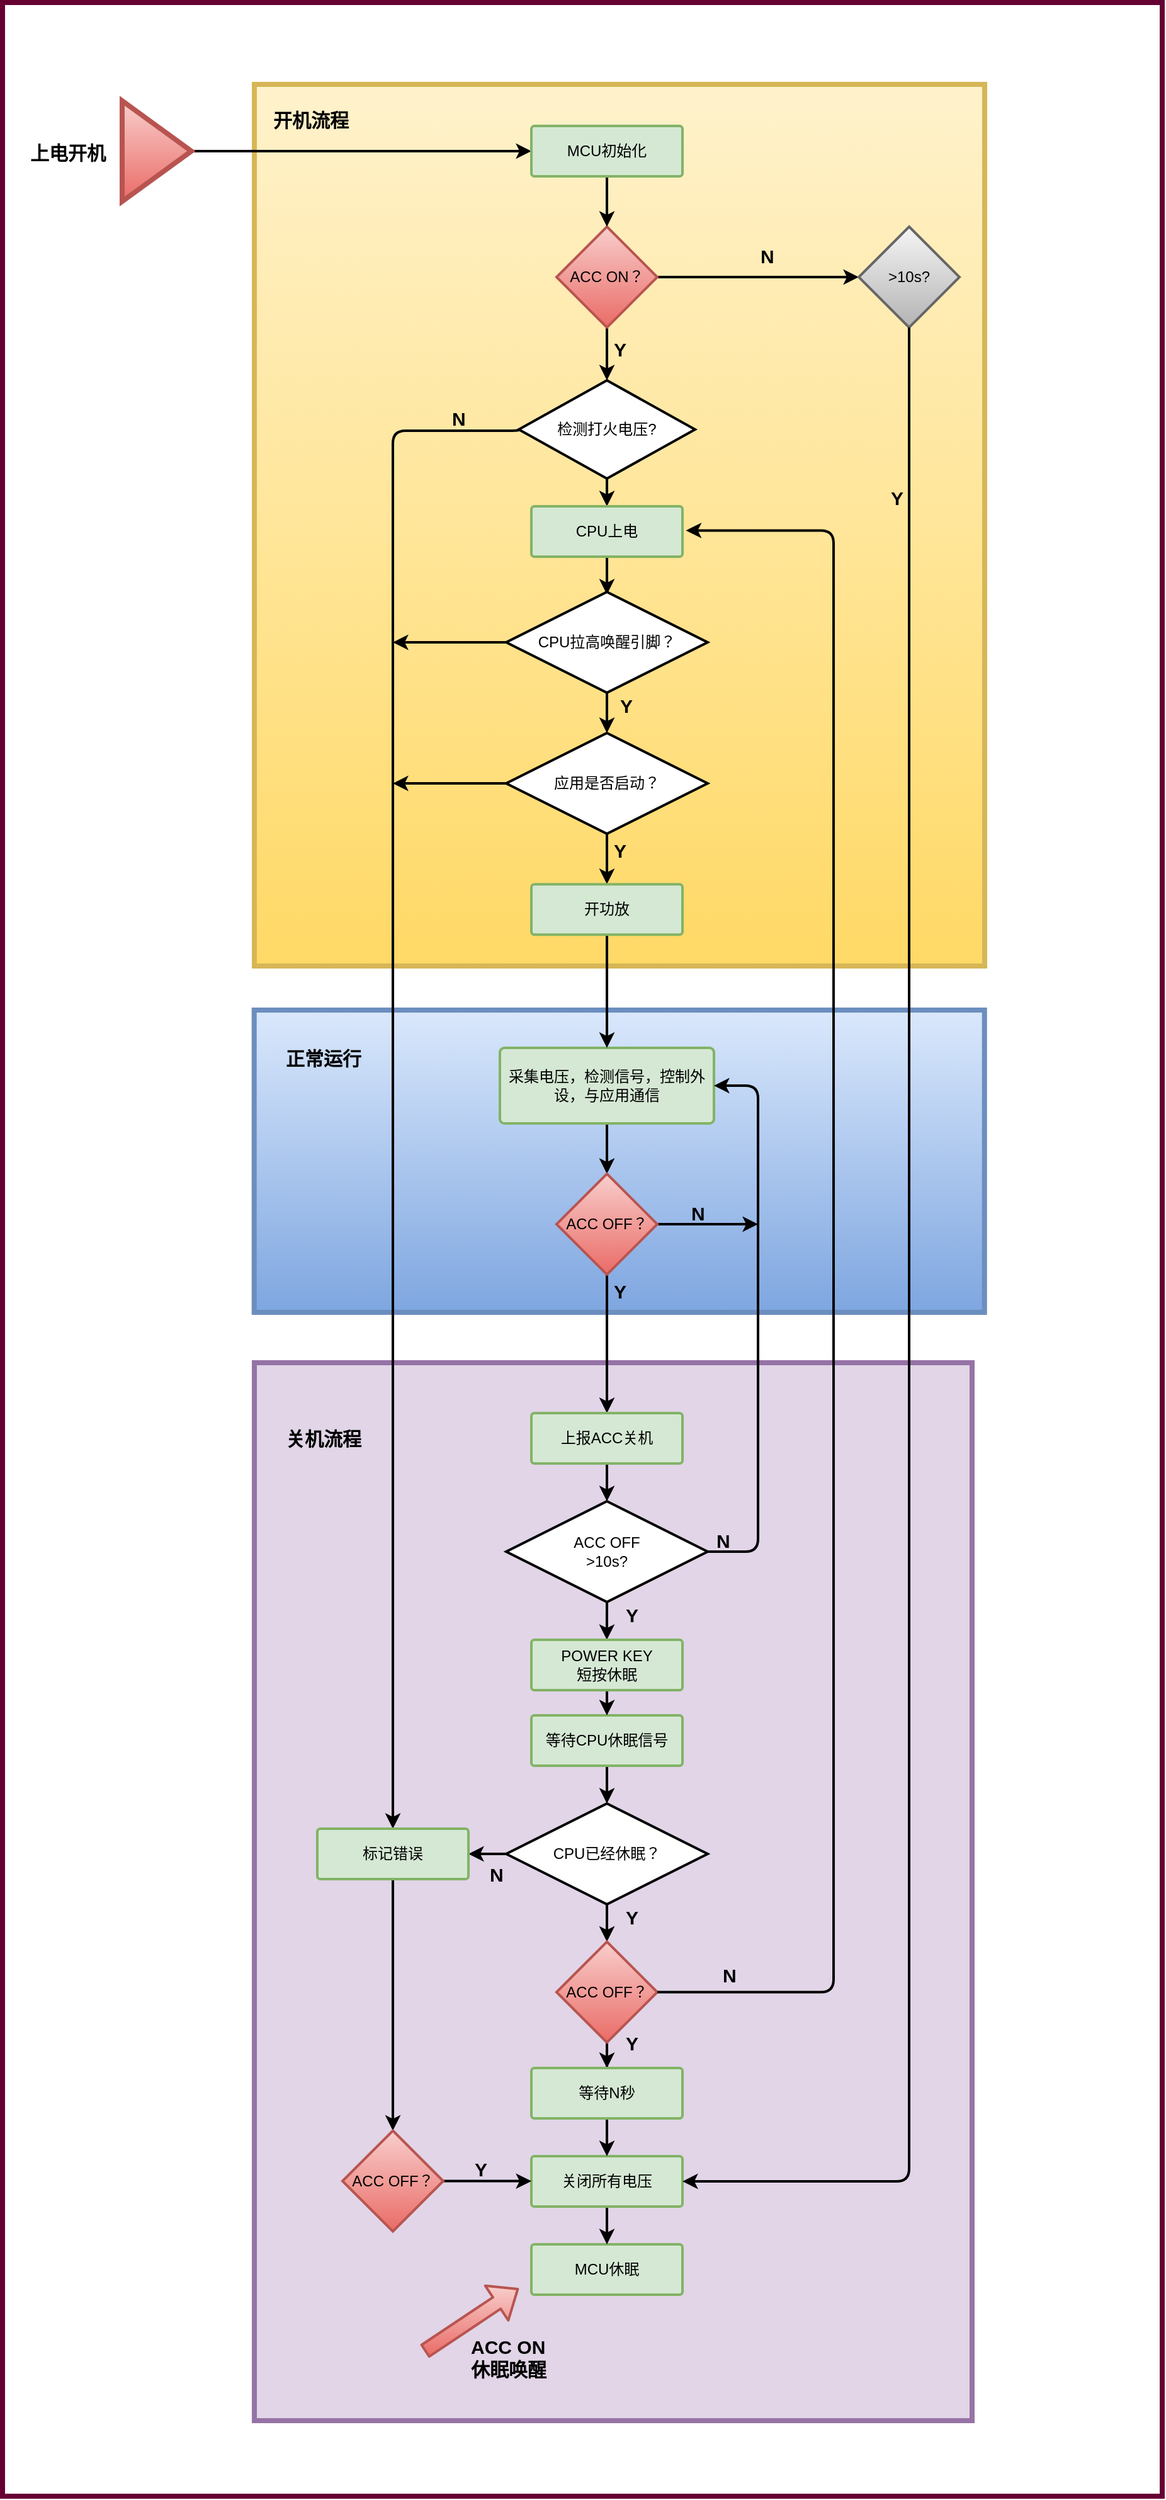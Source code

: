 <mxfile version="10.6.6" type="github"><diagram id="5452c4d5-2808-4cfa-bf48-c7e95f99c216" name="第 1 页"><mxGraphModel dx="961" dy="494" grid="1" gridSize="10" guides="1" tooltips="1" connect="1" arrows="1" fold="1" page="1" pageScale="1" pageWidth="1654" pageHeight="2336" background="#ffffff" math="0" shadow="0"><root><mxCell id="0"/><mxCell id="1" parent="0"/><mxCell id="168" value="" style="rounded=0;whiteSpace=wrap;html=1;labelBackgroundColor=none;strokeColor=#660033;strokeWidth=4;fillColor=none;gradientColor=none;fontFamily=Helvetica;fontSize=15;align=center;" parent="1" vertex="1"><mxGeometry x="200" y="120" width="921" height="1980" as="geometry"/></mxCell><mxCell id="124" value="" style="rounded=0;whiteSpace=wrap;html=1;labelBackgroundColor=none;strokeColor=#d6b656;strokeWidth=4;fillColor=#fff2cc;gradientColor=#ffd966;fontFamily=Helvetica;fontSize=15;align=center;" parent="1" vertex="1"><mxGeometry x="400" y="185" width="580" height="700" as="geometry"/></mxCell><mxCell id="126" value="" style="rounded=0;whiteSpace=wrap;html=1;labelBackgroundColor=none;strokeColor=#9673a6;strokeWidth=4;fillColor=#e1d5e7;fontFamily=Helvetica;fontSize=15;align=center;" parent="1" vertex="1"><mxGeometry x="400" y="1200" width="570" height="840" as="geometry"/></mxCell><mxCell id="125" value="" style="rounded=0;whiteSpace=wrap;html=1;labelBackgroundColor=none;strokeColor=#6c8ebf;strokeWidth=4;fillColor=#dae8fc;gradientColor=#7ea6e0;fontFamily=Helvetica;fontSize=15;align=center;" parent="1" vertex="1"><mxGeometry x="399.857" y="920" width="580" height="240" as="geometry"/></mxCell><mxCell id="13" style="edgeStyle=orthogonalEdgeStyle;rounded=0;html=1;endSize=6;jettySize=auto;orthogonalLoop=1;strokeWidth=2;fontFamily=Helvetica;entryX=0.5;entryY=0;entryPerimeter=0;" parent="1" source="2" target="3" edge="1"><mxGeometry relative="1" as="geometry"><mxPoint x="680" y="398" as="targetPoint"/></mxGeometry></mxCell><mxCell id="w2s6LgRouyM42ttrvnSr-216" value="" style="edgeStyle=orthogonalEdgeStyle;rounded=0;orthogonalLoop=1;jettySize=auto;html=1;strokeWidth=2;entryX=0;entryY=0.5;entryDx=0;entryDy=0;" edge="1" parent="1" source="2" target="7"><mxGeometry relative="1" as="geometry"><mxPoint x="800" y="338" as="targetPoint"/></mxGeometry></mxCell><mxCell id="2" value="&lt;font style=&quot;vertical-align: inherit&quot;&gt;&lt;font style=&quot;vertical-align: inherit&quot;&gt;ACC ON？&lt;/font&gt;&lt;/font&gt;" style="rhombus;whiteSpace=wrap;html=1;strokeWidth=2;fillColor=#f8cecc;fontFamily=Helvetica;align=center;strokeColor=#b85450;gradientColor=#ea6b66;" parent="1" vertex="1"><mxGeometry x="640" y="298" width="80" height="80" as="geometry"/></mxCell><mxCell id="3" value="&lt;font style=&quot;vertical-align: inherit&quot;&gt;&lt;font style=&quot;vertical-align: inherit&quot;&gt;&lt;font style=&quot;vertical-align: inherit&quot;&gt;&lt;font style=&quot;vertical-align: inherit&quot;&gt;&lt;font style=&quot;vertical-align: inherit&quot;&gt;&lt;font style=&quot;vertical-align: inherit&quot;&gt;&lt;font style=&quot;vertical-align: inherit&quot;&gt;&lt;font style=&quot;vertical-align: inherit&quot;&gt;检测打火电压?&lt;/font&gt;&lt;/font&gt;&lt;/font&gt;&lt;/font&gt;&lt;/font&gt;&lt;/font&gt;&lt;/font&gt;&lt;/font&gt;" style="strokeWidth=2;html=1;shape=mxgraph.flowchart.decision;whiteSpace=wrap;fillColor=#ffffff;fontFamily=Helvetica;align=center;strokeColor=#000000;" parent="1" vertex="1"><mxGeometry x="610" y="420" width="140" height="78" as="geometry"/></mxCell><mxCell id="19" style="edgeStyle=orthogonalEdgeStyle;rounded=0;html=1;endSize=6;jettySize=auto;orthogonalLoop=1;strokeWidth=2;fontFamily=Helvetica;" parent="1" source="4" edge="1"><mxGeometry relative="1" as="geometry"><mxPoint x="680" y="590" as="targetPoint"/></mxGeometry></mxCell><mxCell id="w2s6LgRouyM42ttrvnSr-178" value="" style="edgeStyle=orthogonalEdgeStyle;rounded=0;orthogonalLoop=1;jettySize=auto;html=1;entryX=0.5;entryY=0;entryDx=0;entryDy=0;entryPerimeter=0;strokeWidth=2;" edge="1" parent="1" source="3" target="4"><mxGeometry relative="1" as="geometry"><mxPoint x="680" y="518" as="targetPoint"/></mxGeometry></mxCell><mxCell id="4" value="&lt;font style=&quot;vertical-align: inherit&quot;&gt;&lt;font style=&quot;vertical-align: inherit&quot;&gt;CPU上电&lt;/font&gt;&lt;/font&gt;" style="strokeWidth=2;html=1;shape=mxgraph.flowchart.process;whiteSpace=wrap;fillColor=#d5e8d4;fontFamily=Helvetica;align=center;strokeColor=#82b366;" parent="1" vertex="1"><mxGeometry x="620" y="520" width="120" height="40" as="geometry"/></mxCell><mxCell id="39" style="edgeStyle=orthogonalEdgeStyle;rounded=0;html=1;endSize=6;jettySize=auto;orthogonalLoop=1;strokeWidth=2;fontFamily=Helvetica;" parent="1" source="5" edge="1"><mxGeometry relative="1" as="geometry"><mxPoint x="680" y="700" as="targetPoint"/></mxGeometry></mxCell><mxCell id="w2s6LgRouyM42ttrvnSr-213" value="" style="edgeStyle=orthogonalEdgeStyle;rounded=0;orthogonalLoop=1;jettySize=auto;html=1;strokeWidth=2;" edge="1" parent="1" source="5"><mxGeometry relative="1" as="geometry"><mxPoint x="510" y="628" as="targetPoint"/></mxGeometry></mxCell><mxCell id="5" value="CPU拉高唤醒引脚？" style="strokeWidth=2;html=1;shape=mxgraph.flowchart.decision;whiteSpace=wrap;fillColor=#ffffff;fontFamily=Helvetica;align=center;strokeColor=#000000;" parent="1" vertex="1"><mxGeometry x="600" y="588" width="160" height="80" as="geometry"/></mxCell><mxCell id="7" value="&amp;gt;10s?" style="rhombus;whiteSpace=wrap;html=1;strokeWidth=2;fillColor=#f5f5f5;fontFamily=Helvetica;align=center;strokeColor=#666666;gradientColor=#b3b3b3;" parent="1" vertex="1"><mxGeometry x="880" y="298" width="80" height="80" as="geometry"/></mxCell><mxCell id="21" value="Y" style="text;html=1;resizable=0;points=[];autosize=1;align=center;verticalAlign=middle;spacingTop=-4;fontFamily=Helvetica;labelPosition=center;verticalLabelPosition=middle;strokeWidth=2;fontSize=15;fontStyle=1" parent="1" vertex="1"><mxGeometry x="680" y="392" width="20" height="10" as="geometry"/></mxCell><mxCell id="25" value="&lt;span style=&quot;font-size: 15px;&quot;&gt;N&lt;/span&gt;" style="text;html=1;resizable=0;points=[];autosize=1;align=left;verticalAlign=top;spacingTop=-4;fontFamily=Helvetica;strokeWidth=2;fontSize=15;fontStyle=1" parent="1" vertex="1"><mxGeometry x="800" y="310" width="30" height="20" as="geometry"/></mxCell><mxCell id="41" style="edgeStyle=orthogonalEdgeStyle;rounded=0;html=1;endSize=6;jettySize=auto;orthogonalLoop=1;strokeWidth=2;fontFamily=Helvetica;" parent="1" source="27" target="40" edge="1"><mxGeometry relative="1" as="geometry"/></mxCell><mxCell id="27" value="&lt;font style=&quot;vertical-align: inherit&quot;&gt;&lt;font style=&quot;vertical-align: inherit&quot;&gt;&lt;font style=&quot;vertical-align: inherit&quot;&gt;&lt;font style=&quot;vertical-align: inherit&quot;&gt;采集电压，检测信号，控制外设，与应用通信&lt;/font&gt;&lt;/font&gt;&lt;/font&gt;&lt;/font&gt;&lt;br&gt;" style="strokeWidth=2;html=1;shape=mxgraph.flowchart.process;whiteSpace=wrap;fillColor=#d5e8d4;fontFamily=Helvetica;align=center;strokeColor=#82b366;" parent="1" vertex="1"><mxGeometry x="595" y="950" width="170" height="60" as="geometry"/></mxCell><mxCell id="95" style="edgeStyle=orthogonalEdgeStyle;rounded=0;html=1;entryX=0.5;entryY=0;entryPerimeter=0;endSize=6;jettySize=auto;orthogonalLoop=1;strokeWidth=2;fontFamily=Helvetica;fontSize=15;" parent="1" source="40" target="71" edge="1"><mxGeometry relative="1" as="geometry"><mxPoint x="679.833" y="1309.667" as="targetPoint"/></mxGeometry></mxCell><mxCell id="w2s6LgRouyM42ttrvnSr-221" value="" style="edgeStyle=orthogonalEdgeStyle;rounded=0;orthogonalLoop=1;jettySize=auto;html=1;strokeWidth=2;" edge="1" parent="1" source="40"><mxGeometry relative="1" as="geometry"><mxPoint x="800" y="1090" as="targetPoint"/></mxGeometry></mxCell><mxCell id="40" value="&lt;font style=&quot;vertical-align: inherit&quot;&gt;&lt;font style=&quot;vertical-align: inherit&quot;&gt;&lt;font style=&quot;vertical-align: inherit&quot;&gt;&lt;font style=&quot;vertical-align: inherit&quot;&gt;ACC OFF？&lt;/font&gt;&lt;/font&gt;&lt;/font&gt;&lt;/font&gt;" style="rhombus;whiteSpace=wrap;html=1;strokeWidth=2;fillColor=#f8cecc;fontFamily=Helvetica;align=center;strokeColor=#b85450;gradientColor=#ea6b66;" parent="1" vertex="1"><mxGeometry x="640" y="1050" width="80" height="80" as="geometry"/></mxCell><mxCell id="161" style="edgeStyle=orthogonalEdgeStyle;rounded=1;html=1;entryX=0.25;entryY=1;endSize=6;jettySize=auto;orthogonalLoop=1;strokeWidth=2;fontFamily=Helvetica;fontSize=15;exitX=0.5;exitY=1;exitDx=0;exitDy=0;exitPerimeter=0;entryDx=0;entryDy=0;" parent="1" edge="1" source="qI7u0SJzhfAtIiUKy6f_-194"><mxGeometry relative="1" as="geometry"><mxPoint x="679.759" y="1399.759" as="sourcePoint"/><mxPoint x="679.944" y="1420.056" as="targetPoint"/></mxGeometry></mxCell><mxCell id="160" style="edgeStyle=orthogonalEdgeStyle;rounded=1;html=1;entryX=0.5;entryY=0;endSize=6;jettySize=auto;orthogonalLoop=1;strokeWidth=2;fontFamily=Helvetica;fontSize=15;entryDx=0;entryDy=0;entryPerimeter=0;" parent="1" source="71" edge="1" target="qI7u0SJzhfAtIiUKy6f_-194"><mxGeometry relative="1" as="geometry"><mxPoint x="679.759" y="1319.931" as="targetPoint"/></mxGeometry></mxCell><mxCell id="71" value="上报ACC关机" style="strokeWidth=2;html=1;shape=mxgraph.flowchart.process;whiteSpace=wrap;fillColor=#d5e8d4;fontFamily=Helvetica;align=center;strokeColor=#82b366;" parent="1" vertex="1"><mxGeometry x="620" y="1240" width="120" height="40" as="geometry"/></mxCell><mxCell id="77" value="MCU休眠" style="strokeWidth=2;html=1;shape=mxgraph.flowchart.process;whiteSpace=wrap;fillColor=#d5e8d4;fontFamily=Helvetica;align=center;strokeColor=#82b366;" parent="1" vertex="1"><mxGeometry x="620" y="1900" width="120" height="40" as="geometry"/></mxCell><mxCell id="w2s6LgRouyM42ttrvnSr-183" value="" style="edgeStyle=orthogonalEdgeStyle;rounded=0;orthogonalLoop=1;jettySize=auto;html=1;strokeWidth=2;" edge="1" parent="1" source="84" target="w2s6LgRouyM42ttrvnSr-182"><mxGeometry relative="1" as="geometry"/></mxCell><mxCell id="84" value="&lt;font style=&quot;vertical-align: inherit&quot;&gt;&lt;font style=&quot;vertical-align: inherit&quot;&gt;&lt;font style=&quot;vertical-align: inherit&quot;&gt;&lt;font style=&quot;vertical-align: inherit&quot;&gt;等待CPU休眠信号&lt;/font&gt;&lt;/font&gt;&lt;/font&gt;&lt;/font&gt;" style="strokeWidth=2;html=1;shape=mxgraph.flowchart.process;whiteSpace=wrap;fillColor=#d5e8d4;fontFamily=Helvetica;align=center;strokeColor=#82b366;" parent="1" vertex="1"><mxGeometry x="620" y="1480" width="120" height="40" as="geometry"/></mxCell><mxCell id="w2s6LgRouyM42ttrvnSr-211" value="" style="edgeStyle=orthogonalEdgeStyle;rounded=0;orthogonalLoop=1;jettySize=auto;html=1;strokeWidth=2;" edge="1" parent="1" source="85"><mxGeometry relative="1" as="geometry"><mxPoint x="680" y="1900" as="targetPoint"/></mxGeometry></mxCell><mxCell id="85" value="关闭所有电压" style="strokeWidth=2;html=1;shape=mxgraph.flowchart.process;whiteSpace=wrap;fillColor=#d5e8d4;fontFamily=Helvetica;align=center;strokeColor=#82b366;" parent="1" vertex="1"><mxGeometry x="620" y="1830" width="120" height="40" as="geometry"/></mxCell><mxCell id="121" value="Y" style="text;html=1;resizable=0;points=[];autosize=1;align=center;verticalAlign=middle;spacingTop=-4;fontFamily=Helvetica;labelPosition=center;verticalLabelPosition=middle;strokeWidth=2;fontSize=15;fontStyle=1" parent="1" vertex="1"><mxGeometry x="900" y="510" width="20" height="10" as="geometry"/></mxCell><mxCell id="127" value="" style="shape=flexArrow;endArrow=classic;html=1;fillColor=#f8cecc;strokeWidth=2;fontFamily=Helvetica;fontSize=15;strokeColor=#b85450;gradientColor=#ea6b66;" parent="1" edge="1"><mxGeometry width="50" height="50" relative="1" as="geometry"><mxPoint x="535" y="1985" as="sourcePoint"/><mxPoint x="610" y="1935" as="targetPoint"/></mxGeometry></mxCell><mxCell id="128" value="&lt;b&gt;&lt;font style=&quot;vertical-align: inherit&quot;&gt;&lt;font style=&quot;vertical-align: inherit&quot;&gt;ACC ON&lt;br&gt;休眠唤醒&lt;br&gt;&lt;/font&gt;&lt;/font&gt;&lt;/b&gt;" style="text;html=1;resizable=0;points=[];autosize=1;align=left;verticalAlign=top;spacingTop=-4;fontSize=15;fontFamily=Helvetica;" parent="1" vertex="1"><mxGeometry x="570" y="1970" width="80" height="40" as="geometry"/></mxCell><mxCell id="132" style="edgeStyle=orthogonalEdgeStyle;rounded=0;html=1;endSize=6;jettySize=auto;orthogonalLoop=1;strokeWidth=2;fontFamily=Helvetica;fontSize=15;entryX=0;entryY=0.5;entryPerimeter=0;" parent="1" source="129" target="133" edge="1"><mxGeometry relative="1" as="geometry"><mxPoint x="475" y="238" as="targetPoint"/></mxGeometry></mxCell><mxCell id="129" value="" style="triangle;whiteSpace=wrap;html=1;labelBackgroundColor=none;strokeColor=#b85450;strokeWidth=4;fillColor=#f8cecc;gradientColor=#ea6b66;fontFamily=Helvetica;fontSize=15;align=center;" parent="1" vertex="1"><mxGeometry x="295" y="198" width="55" height="80" as="geometry"/></mxCell><mxCell id="130" value="&lt;b&gt;上电开机&lt;/b&gt;" style="text;html=1;resizable=0;points=[];autosize=1;align=left;verticalAlign=top;spacingTop=-4;fontSize=15;fontFamily=Helvetica;" parent="1" vertex="1"><mxGeometry x="220" y="228" width="90" height="20" as="geometry"/></mxCell><mxCell id="135" style="edgeStyle=orthogonalEdgeStyle;rounded=0;html=1;endSize=6;jettySize=auto;orthogonalLoop=1;strokeWidth=2;fontFamily=Helvetica;fontSize=15;" parent="1" source="133" target="2" edge="1"><mxGeometry relative="1" as="geometry"/></mxCell><mxCell id="133" value="MCU初始化" style="strokeWidth=2;html=1;shape=mxgraph.flowchart.process;whiteSpace=wrap;fillColor=#d5e8d4;fontFamily=Helvetica;align=center;strokeColor=#82b366;" parent="1" vertex="1"><mxGeometry x="620" y="218" width="120" height="40" as="geometry"/></mxCell><mxCell id="137" value="&lt;b&gt;开机流程&lt;/b&gt;" style="text;html=1;strokeColor=none;fillColor=none;align=center;verticalAlign=middle;whiteSpace=wrap;rounded=0;labelBackgroundColor=none;fontFamily=Helvetica;fontSize=15;" parent="1" vertex="1"><mxGeometry x="400" y="198" width="90" height="30" as="geometry"/></mxCell><mxCell id="145" value="&lt;span style=&quot;font-size: 15px;&quot;&gt;N&lt;/span&gt;" style="text;html=1;resizable=0;points=[];autosize=1;align=left;verticalAlign=top;spacingTop=-4;fontFamily=Helvetica;strokeWidth=2;fontSize=15;fontStyle=1" parent="1" vertex="1"><mxGeometry x="555" y="439" width="30" height="20" as="geometry"/></mxCell><mxCell id="150" value="Y" style="text;html=1;resizable=0;points=[];autosize=1;align=center;verticalAlign=middle;spacingTop=-4;fontFamily=Helvetica;labelPosition=center;verticalLabelPosition=middle;strokeWidth=2;fontSize=15;fontStyle=1" parent="1" vertex="1"><mxGeometry x="680" y="790" width="20" height="10" as="geometry"/></mxCell><mxCell id="152" value="&lt;b&gt;正常运行&lt;/b&gt;" style="text;html=1;strokeColor=none;fillColor=none;align=center;verticalAlign=middle;whiteSpace=wrap;rounded=0;labelBackgroundColor=none;fontFamily=Helvetica;fontSize=15;" parent="1" vertex="1"><mxGeometry x="410" y="943" width="90" height="30" as="geometry"/></mxCell><mxCell id="153" value="&lt;b&gt;关机流程&lt;/b&gt;" style="text;html=1;strokeColor=none;fillColor=none;align=center;verticalAlign=middle;whiteSpace=wrap;rounded=0;labelBackgroundColor=none;fontFamily=Helvetica;fontSize=15;" parent="1" vertex="1"><mxGeometry x="410" y="1245" width="90" height="30" as="geometry"/></mxCell><mxCell id="162" style="edgeStyle=orthogonalEdgeStyle;rounded=1;html=1;entryX=0.5;entryY=0;entryPerimeter=0;endSize=6;jettySize=auto;orthogonalLoop=1;strokeWidth=2;fontFamily=Helvetica;fontSize=15;" parent="1" source="158" target="84" edge="1"><mxGeometry relative="1" as="geometry"/></mxCell><mxCell id="158" value="&lt;span&gt;&lt;font style=&quot;vertical-align: inherit&quot;&gt;&lt;font style=&quot;vertical-align: inherit&quot;&gt;POWER KEY&lt;br&gt;短按休眠&lt;br&gt;&lt;/font&gt;&lt;/font&gt;&lt;/span&gt;" style="strokeWidth=2;html=1;shape=mxgraph.flowchart.process;whiteSpace=wrap;fillColor=#d5e8d4;fontFamily=Helvetica;align=center;strokeColor=#82b366;" parent="1" vertex="1"><mxGeometry x="620" y="1420" width="120" height="40" as="geometry"/></mxCell><mxCell id="164" value="N" style="text;html=1;resizable=0;points=[];autosize=1;align=left;verticalAlign=top;spacingTop=-4;fontFamily=Helvetica;fontSize=15;fontStyle=1" parent="1" vertex="1"><mxGeometry x="765" y="1330" width="30" height="10" as="geometry"/></mxCell><mxCell id="120" value="" style="edgeStyle=elbowEdgeStyle;elbow=horizontal;endArrow=classic;html=1;strokeWidth=2;fontFamily=Helvetica;fontSize=15;entryX=1;entryY=0.5;entryPerimeter=0;exitX=0.5;exitY=1;" parent="1" source="7" target="85" edge="1"><mxGeometry width="50" height="50" relative="1" as="geometry"><mxPoint x="900" y="380" as="sourcePoint"/><mxPoint x="790" y="1730" as="targetPoint"/><Array as="points"><mxPoint x="920" y="590"/><mxPoint x="900" y="1630"/></Array></mxGeometry></mxCell><mxCell id="qI7u0SJzhfAtIiUKy6f_-200" style="edgeStyle=orthogonalEdgeStyle;rounded=0;html=1;jettySize=auto;orthogonalLoop=1;strokeWidth=2;" parent="1" source="qI7u0SJzhfAtIiUKy6f_-174" edge="1"><mxGeometry relative="1" as="geometry"><mxPoint x="680" y="820" as="targetPoint"/></mxGeometry></mxCell><mxCell id="w2s6LgRouyM42ttrvnSr-193" value="" style="edgeStyle=orthogonalEdgeStyle;rounded=0;orthogonalLoop=1;jettySize=auto;html=1;strokeWidth=2;" edge="1" parent="1" source="qI7u0SJzhfAtIiUKy6f_-174"><mxGeometry relative="1" as="geometry"><mxPoint x="510" y="740" as="targetPoint"/></mxGeometry></mxCell><mxCell id="qI7u0SJzhfAtIiUKy6f_-174" value="应用是否启动？" style="strokeWidth=2;html=1;shape=mxgraph.flowchart.decision;whiteSpace=wrap;fillColor=#ffffff;fontFamily=Helvetica;align=center;strokeColor=#000000;" parent="1" vertex="1"><mxGeometry x="600" y="700" width="160" height="80" as="geometry"/></mxCell><mxCell id="qI7u0SJzhfAtIiUKy6f_-192" value="" style="edgeStyle=orthogonalEdgeStyle;rounded=0;html=1;jettySize=auto;orthogonalLoop=1;strokeWidth=2;entryX=0.5;entryY=0;entryPerimeter=0;" parent="1" source="qI7u0SJzhfAtIiUKy6f_-178" target="27" edge="1"><mxGeometry relative="1" as="geometry"><mxPoint x="680" y="1020.143" as="targetPoint"/></mxGeometry></mxCell><mxCell id="qI7u0SJzhfAtIiUKy6f_-178" value="开功放" style="strokeWidth=2;html=1;shape=mxgraph.flowchart.process;whiteSpace=wrap;fillColor=#d5e8d4;fontFamily=Helvetica;align=center;strokeColor=#82b366;" parent="1" vertex="1"><mxGeometry x="620" y="820.143" width="120" height="40" as="geometry"/></mxCell><mxCell id="qI7u0SJzhfAtIiUKy6f_-194" value="ACC OFF&lt;br&gt;&amp;gt;10s?&lt;br&gt;" style="strokeWidth=2;html=1;shape=mxgraph.flowchart.decision;whiteSpace=wrap;fillColor=#ffffff;fontFamily=Helvetica;align=center;strokeColor=#000000;" parent="1" vertex="1"><mxGeometry x="600" y="1310" width="160" height="80" as="geometry"/></mxCell><mxCell id="qI7u0SJzhfAtIiUKy6f_-197" value="" style="edgeStyle=elbowEdgeStyle;elbow=horizontal;endArrow=classic;html=1;strokeWidth=2;entryX=1;entryY=0.5;entryDx=0;entryDy=0;exitX=1;exitY=0.5;exitDx=0;exitDy=0;exitPerimeter=0;entryPerimeter=0;" parent="1" edge="1" target="27" source="qI7u0SJzhfAtIiUKy6f_-194"><mxGeometry width="50" height="50" relative="1" as="geometry"><mxPoint x="760" y="1320" as="sourcePoint"/><mxPoint x="720" y="1110" as="targetPoint"/><Array as="points"><mxPoint x="800" y="1280"/></Array></mxGeometry></mxCell><mxCell id="w2s6LgRouyM42ttrvnSr-181" value="Y" style="text;html=1;resizable=0;points=[];autosize=1;align=center;verticalAlign=middle;spacingTop=-4;fontFamily=Helvetica;labelPosition=center;verticalLabelPosition=middle;strokeWidth=2;fontSize=15;fontStyle=1" vertex="1" parent="1"><mxGeometry x="685" y="675" width="20" height="10" as="geometry"/></mxCell><mxCell id="w2s6LgRouyM42ttrvnSr-186" value="" style="edgeStyle=orthogonalEdgeStyle;rounded=0;orthogonalLoop=1;jettySize=auto;html=1;strokeWidth=2;entryX=0.5;entryY=0;entryDx=0;entryDy=0;" edge="1" parent="1" source="w2s6LgRouyM42ttrvnSr-182" target="w2s6LgRouyM42ttrvnSr-202"><mxGeometry relative="1" as="geometry"><mxPoint x="680" y="1700" as="targetPoint"/><Array as="points"/></mxGeometry></mxCell><mxCell id="w2s6LgRouyM42ttrvnSr-191" value="" style="edgeStyle=orthogonalEdgeStyle;rounded=0;orthogonalLoop=1;jettySize=auto;html=1;strokeWidth=2;" edge="1" parent="1" source="w2s6LgRouyM42ttrvnSr-182" target="w2s6LgRouyM42ttrvnSr-189"><mxGeometry relative="1" as="geometry"/></mxCell><mxCell id="w2s6LgRouyM42ttrvnSr-182" value="&lt;font style=&quot;vertical-align: inherit&quot;&gt;&lt;font style=&quot;vertical-align: inherit&quot;&gt;CPU已经休眠？&lt;/font&gt;&lt;/font&gt;&lt;br&gt;" style="strokeWidth=2;html=1;shape=mxgraph.flowchart.decision;whiteSpace=wrap;fillColor=#ffffff;fontFamily=Helvetica;align=center;strokeColor=#000000;" vertex="1" parent="1"><mxGeometry x="600" y="1550" width="160" height="80" as="geometry"/></mxCell><mxCell id="w2s6LgRouyM42ttrvnSr-187" value="Y" style="text;html=1;strokeColor=none;fillColor=none;align=center;verticalAlign=middle;whiteSpace=wrap;rounded=0;labelBackgroundColor=none;fontFamily=Helvetica;fontSize=15;fontStyle=1" vertex="1" parent="1"><mxGeometry x="680" y="1630" width="40" height="20" as="geometry"/></mxCell><mxCell id="w2s6LgRouyM42ttrvnSr-188" value="" style="edgeStyle=segmentEdgeStyle;endArrow=classic;html=1;strokeWidth=2;entryX=0.5;entryY=0;entryDx=0;entryDy=0;entryPerimeter=0;exitX=0;exitY=0.5;exitDx=0;exitDy=0;exitPerimeter=0;" edge="1" parent="1" source="3" target="w2s6LgRouyM42ttrvnSr-189"><mxGeometry width="50" height="50" relative="1" as="geometry"><mxPoint x="600" y="460" as="sourcePoint"/><mxPoint x="510" y="1530" as="targetPoint"/><Array as="points"><mxPoint x="610" y="460"/><mxPoint x="510" y="460"/></Array></mxGeometry></mxCell><mxCell id="w2s6LgRouyM42ttrvnSr-194" value="" style="edgeStyle=orthogonalEdgeStyle;rounded=0;orthogonalLoop=1;jettySize=auto;html=1;strokeWidth=2;" edge="1" parent="1" source="w2s6LgRouyM42ttrvnSr-189" target="w2s6LgRouyM42ttrvnSr-190"><mxGeometry relative="1" as="geometry"/></mxCell><mxCell id="w2s6LgRouyM42ttrvnSr-189" value="&lt;font style=&quot;vertical-align: inherit&quot;&gt;&lt;font style=&quot;vertical-align: inherit&quot;&gt;标记错误&lt;/font&gt;&lt;/font&gt;" style="strokeWidth=2;html=1;shape=mxgraph.flowchart.process;whiteSpace=wrap;fillColor=#d5e8d4;fontFamily=Helvetica;align=center;strokeColor=#82b366;" vertex="1" parent="1"><mxGeometry x="450" y="1570" width="120" height="40" as="geometry"/></mxCell><mxCell id="w2s6LgRouyM42ttrvnSr-212" value="" style="edgeStyle=orthogonalEdgeStyle;rounded=0;orthogonalLoop=1;jettySize=auto;html=1;strokeWidth=2;" edge="1" parent="1" source="w2s6LgRouyM42ttrvnSr-190" target="85"><mxGeometry relative="1" as="geometry"><Array as="points"><mxPoint x="600" y="1850"/><mxPoint x="600" y="1850"/></Array></mxGeometry></mxCell><mxCell id="w2s6LgRouyM42ttrvnSr-190" value="&lt;font style=&quot;vertical-align: inherit&quot;&gt;&lt;font style=&quot;vertical-align: inherit&quot;&gt;ACC OFF？&lt;/font&gt;&lt;/font&gt;" style="rhombus;whiteSpace=wrap;html=1;strokeWidth=2;fillColor=#f8cecc;fontFamily=Helvetica;align=center;strokeColor=#b85450;gradientColor=#ea6b66;" vertex="1" parent="1"><mxGeometry x="470" y="1809.759" width="80" height="80" as="geometry"/></mxCell><mxCell id="w2s6LgRouyM42ttrvnSr-196" value="N" style="text;html=1;resizable=0;points=[];autosize=1;align=left;verticalAlign=top;spacingTop=-4;fontFamily=Helvetica;fontSize=15;fontStyle=1" vertex="1" parent="1"><mxGeometry x="585" y="1595" width="30" height="10" as="geometry"/></mxCell><mxCell id="w2s6LgRouyM42ttrvnSr-207" value="" style="edgeStyle=orthogonalEdgeStyle;rounded=0;orthogonalLoop=1;jettySize=auto;html=1;strokeWidth=2;entryX=0.5;entryY=0;entryDx=0;entryDy=0;entryPerimeter=0;" edge="1" parent="1" source="w2s6LgRouyM42ttrvnSr-202" target="w2s6LgRouyM42ttrvnSr-203"><mxGeometry relative="1" as="geometry"><mxPoint x="680" y="1819.759" as="targetPoint"/></mxGeometry></mxCell><mxCell id="w2s6LgRouyM42ttrvnSr-202" value="&lt;font style=&quot;vertical-align: inherit&quot;&gt;&lt;font style=&quot;vertical-align: inherit&quot;&gt;ACC OFF？&lt;/font&gt;&lt;/font&gt;" style="rhombus;whiteSpace=wrap;html=1;strokeWidth=2;fillColor=#f8cecc;fontFamily=Helvetica;align=center;strokeColor=#b85450;gradientColor=#ea6b66;" vertex="1" parent="1"><mxGeometry x="640" y="1659.759" width="80" height="80" as="geometry"/></mxCell><mxCell id="w2s6LgRouyM42ttrvnSr-210" value="" style="edgeStyle=orthogonalEdgeStyle;rounded=0;orthogonalLoop=1;jettySize=auto;html=1;strokeWidth=2;" edge="1" parent="1" source="w2s6LgRouyM42ttrvnSr-203"><mxGeometry relative="1" as="geometry"><mxPoint x="680" y="1830" as="targetPoint"/></mxGeometry></mxCell><mxCell id="w2s6LgRouyM42ttrvnSr-203" value="&lt;font style=&quot;vertical-align: inherit&quot;&gt;&lt;font style=&quot;vertical-align: inherit&quot;&gt;&lt;font style=&quot;vertical-align: inherit&quot;&gt;&lt;font style=&quot;vertical-align: inherit&quot;&gt;等待N秒&lt;/font&gt;&lt;/font&gt;&lt;/font&gt;&lt;/font&gt;" style="strokeWidth=2;html=1;shape=mxgraph.flowchart.process;whiteSpace=wrap;fillColor=#d5e8d4;fontFamily=Helvetica;align=center;strokeColor=#82b366;" vertex="1" parent="1"><mxGeometry x="620" y="1760" width="120" height="40" as="geometry"/></mxCell><mxCell id="w2s6LgRouyM42ttrvnSr-206" value="Y" style="text;html=1;strokeColor=none;fillColor=none;align=center;verticalAlign=middle;whiteSpace=wrap;rounded=0;labelBackgroundColor=none;fontFamily=Helvetica;fontSize=15;fontStyle=1" vertex="1" parent="1"><mxGeometry x="680" y="1390" width="40" height="20" as="geometry"/></mxCell><mxCell id="w2s6LgRouyM42ttrvnSr-214" value="" style="edgeStyle=elbowEdgeStyle;elbow=horizontal;endArrow=classic;html=1;strokeWidth=2;entryX=1.023;entryY=0.48;entryDx=0;entryDy=0;exitX=1;exitY=0.5;exitDx=0;exitDy=0;entryPerimeter=0;" edge="1" parent="1" source="w2s6LgRouyM42ttrvnSr-202" target="4"><mxGeometry width="50" height="50" relative="1" as="geometry"><mxPoint x="805.19" y="1699.931" as="sourcePoint"/><mxPoint x="810.707" y="1330.276" as="targetPoint"/><Array as="points"><mxPoint x="860" y="1050"/><mxPoint x="850" y="1050"/><mxPoint x="840" y="870"/><mxPoint x="850" y="870"/><mxPoint x="840" y="1150"/><mxPoint x="845.5" y="1630"/></Array></mxGeometry></mxCell><mxCell id="w2s6LgRouyM42ttrvnSr-217" value="Y" style="text;html=1;strokeColor=none;fillColor=none;align=center;verticalAlign=middle;whiteSpace=wrap;rounded=0;labelBackgroundColor=none;fontFamily=Helvetica;fontSize=15;fontStyle=1" vertex="1" parent="1"><mxGeometry x="680" y="1730" width="40" height="20" as="geometry"/></mxCell><mxCell id="w2s6LgRouyM42ttrvnSr-218" value="N" style="text;html=1;resizable=0;points=[];autosize=1;align=left;verticalAlign=top;spacingTop=-4;fontFamily=Helvetica;fontSize=15;fontStyle=1" vertex="1" parent="1"><mxGeometry x="770" y="1675" width="30" height="10" as="geometry"/></mxCell><mxCell id="w2s6LgRouyM42ttrvnSr-219" value="Y" style="text;html=1;strokeColor=none;fillColor=none;align=center;verticalAlign=middle;whiteSpace=wrap;rounded=0;labelBackgroundColor=none;fontFamily=Helvetica;fontSize=15;fontStyle=1" vertex="1" parent="1"><mxGeometry x="560" y="1830" width="40" height="20" as="geometry"/></mxCell><mxCell id="w2s6LgRouyM42ttrvnSr-220" value="Y" style="text;html=1;resizable=0;points=[];autosize=1;align=center;verticalAlign=middle;spacingTop=-4;fontFamily=Helvetica;labelPosition=center;verticalLabelPosition=middle;strokeWidth=2;fontSize=15;fontStyle=1" vertex="1" parent="1"><mxGeometry x="680" y="1140" width="20" height="10" as="geometry"/></mxCell><mxCell id="w2s6LgRouyM42ttrvnSr-222" value="N" style="text;html=1;resizable=0;points=[];autosize=1;align=left;verticalAlign=top;spacingTop=-4;fontFamily=Helvetica;fontSize=15;fontStyle=1" vertex="1" parent="1"><mxGeometry x="745" y="1070" width="30" height="10" as="geometry"/></mxCell></root></mxGraphModel></diagram></mxfile>